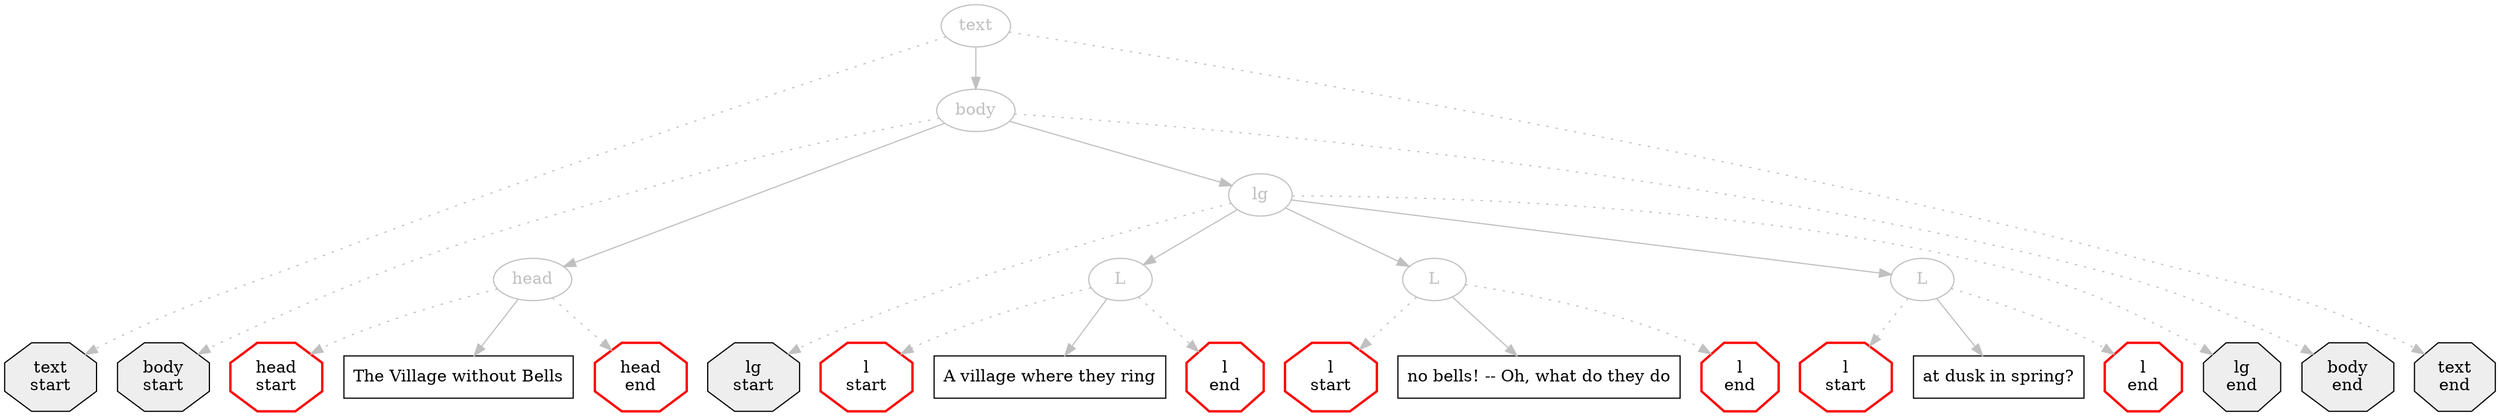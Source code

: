 digraph {
  /* 1a:  highlight the pairs to be recognized */
  node [shape=rectangle, ordering=out];
  edge [color=gray];
  
  subgraph {
  rank = same;
  node [color=black, shape=octagon, style=filled, fillcolor="#EEEEEE"];
  starttext [label="text\nstart"];
  startbody [label="body\nstart"];
  starthead [label="head\nstart", color=red, style=bold];
  endhead [label="head\nend", color=red, style=bold];
  startlg [label="lg\nstart"];
  startl1 [label="l\nstart", color=red, style=bold];
  endl1 [label="l\nend", color=red, style=bold];
  startl2 [label="l\nstart", color=red, style=bold];
  endl2 [label="l\nend", color=red, style=bold];
  startl3 [label="l\nstart", color=red, style=bold];
  endl3 [label="l\nend", color=red, style=bold];
  endlg [label="lg\nend"];
  endbody [label="body\nend"];
  endtext [label="text\nend"];

  node [color=black, shape=box, style=solid];
  // shape=plaintext makes them disappear too much
  
  pcd0 [label="The Village without Bells"];
  pcd1 [label="A village where they ring"];
  pcd2 [label="no bells! -- Oh, what do they do"];
  pcd3 [label="at dusk in spring?"]

   }


 
  node [shape=oval, color=gray, fontcolor=gray];
  head;
  l1 [label="L"];
  l2 [label="L"];
  l3 [label="L"];

  node [shape=oval, color=gray, fontcolor=gray];
  text -> starttext [style=dotted];
  text -> body;
  text -> endtext [style=dotted];
  
  body -> startbody [style=dotted];
  body -> head;
  body -> lg;
  body -> endbody [style=dotted];

  head -> starthead [style=dotted];
  head -> pcd0;
  head -> endhead [style=dotted];
  
  lg -> startlg [style=dotted];
  lg -> { l1 l2 l3 };
  lg -> endlg [style=dotted];


  l1 -> startl1 [style=dotted];
  l1 -> pcd1;
  l1 -> endl1 [style=dotted];
  

  l2 -> startl2 [style=dotted];
  l2 -> pcd2;
  l2 -> endl2 [style=dotted];
  

  l3 -> startl3 [style=dotted];
  l3 -> pcd3;
  l3 -> endl3 [style=dotted];
  
  
}